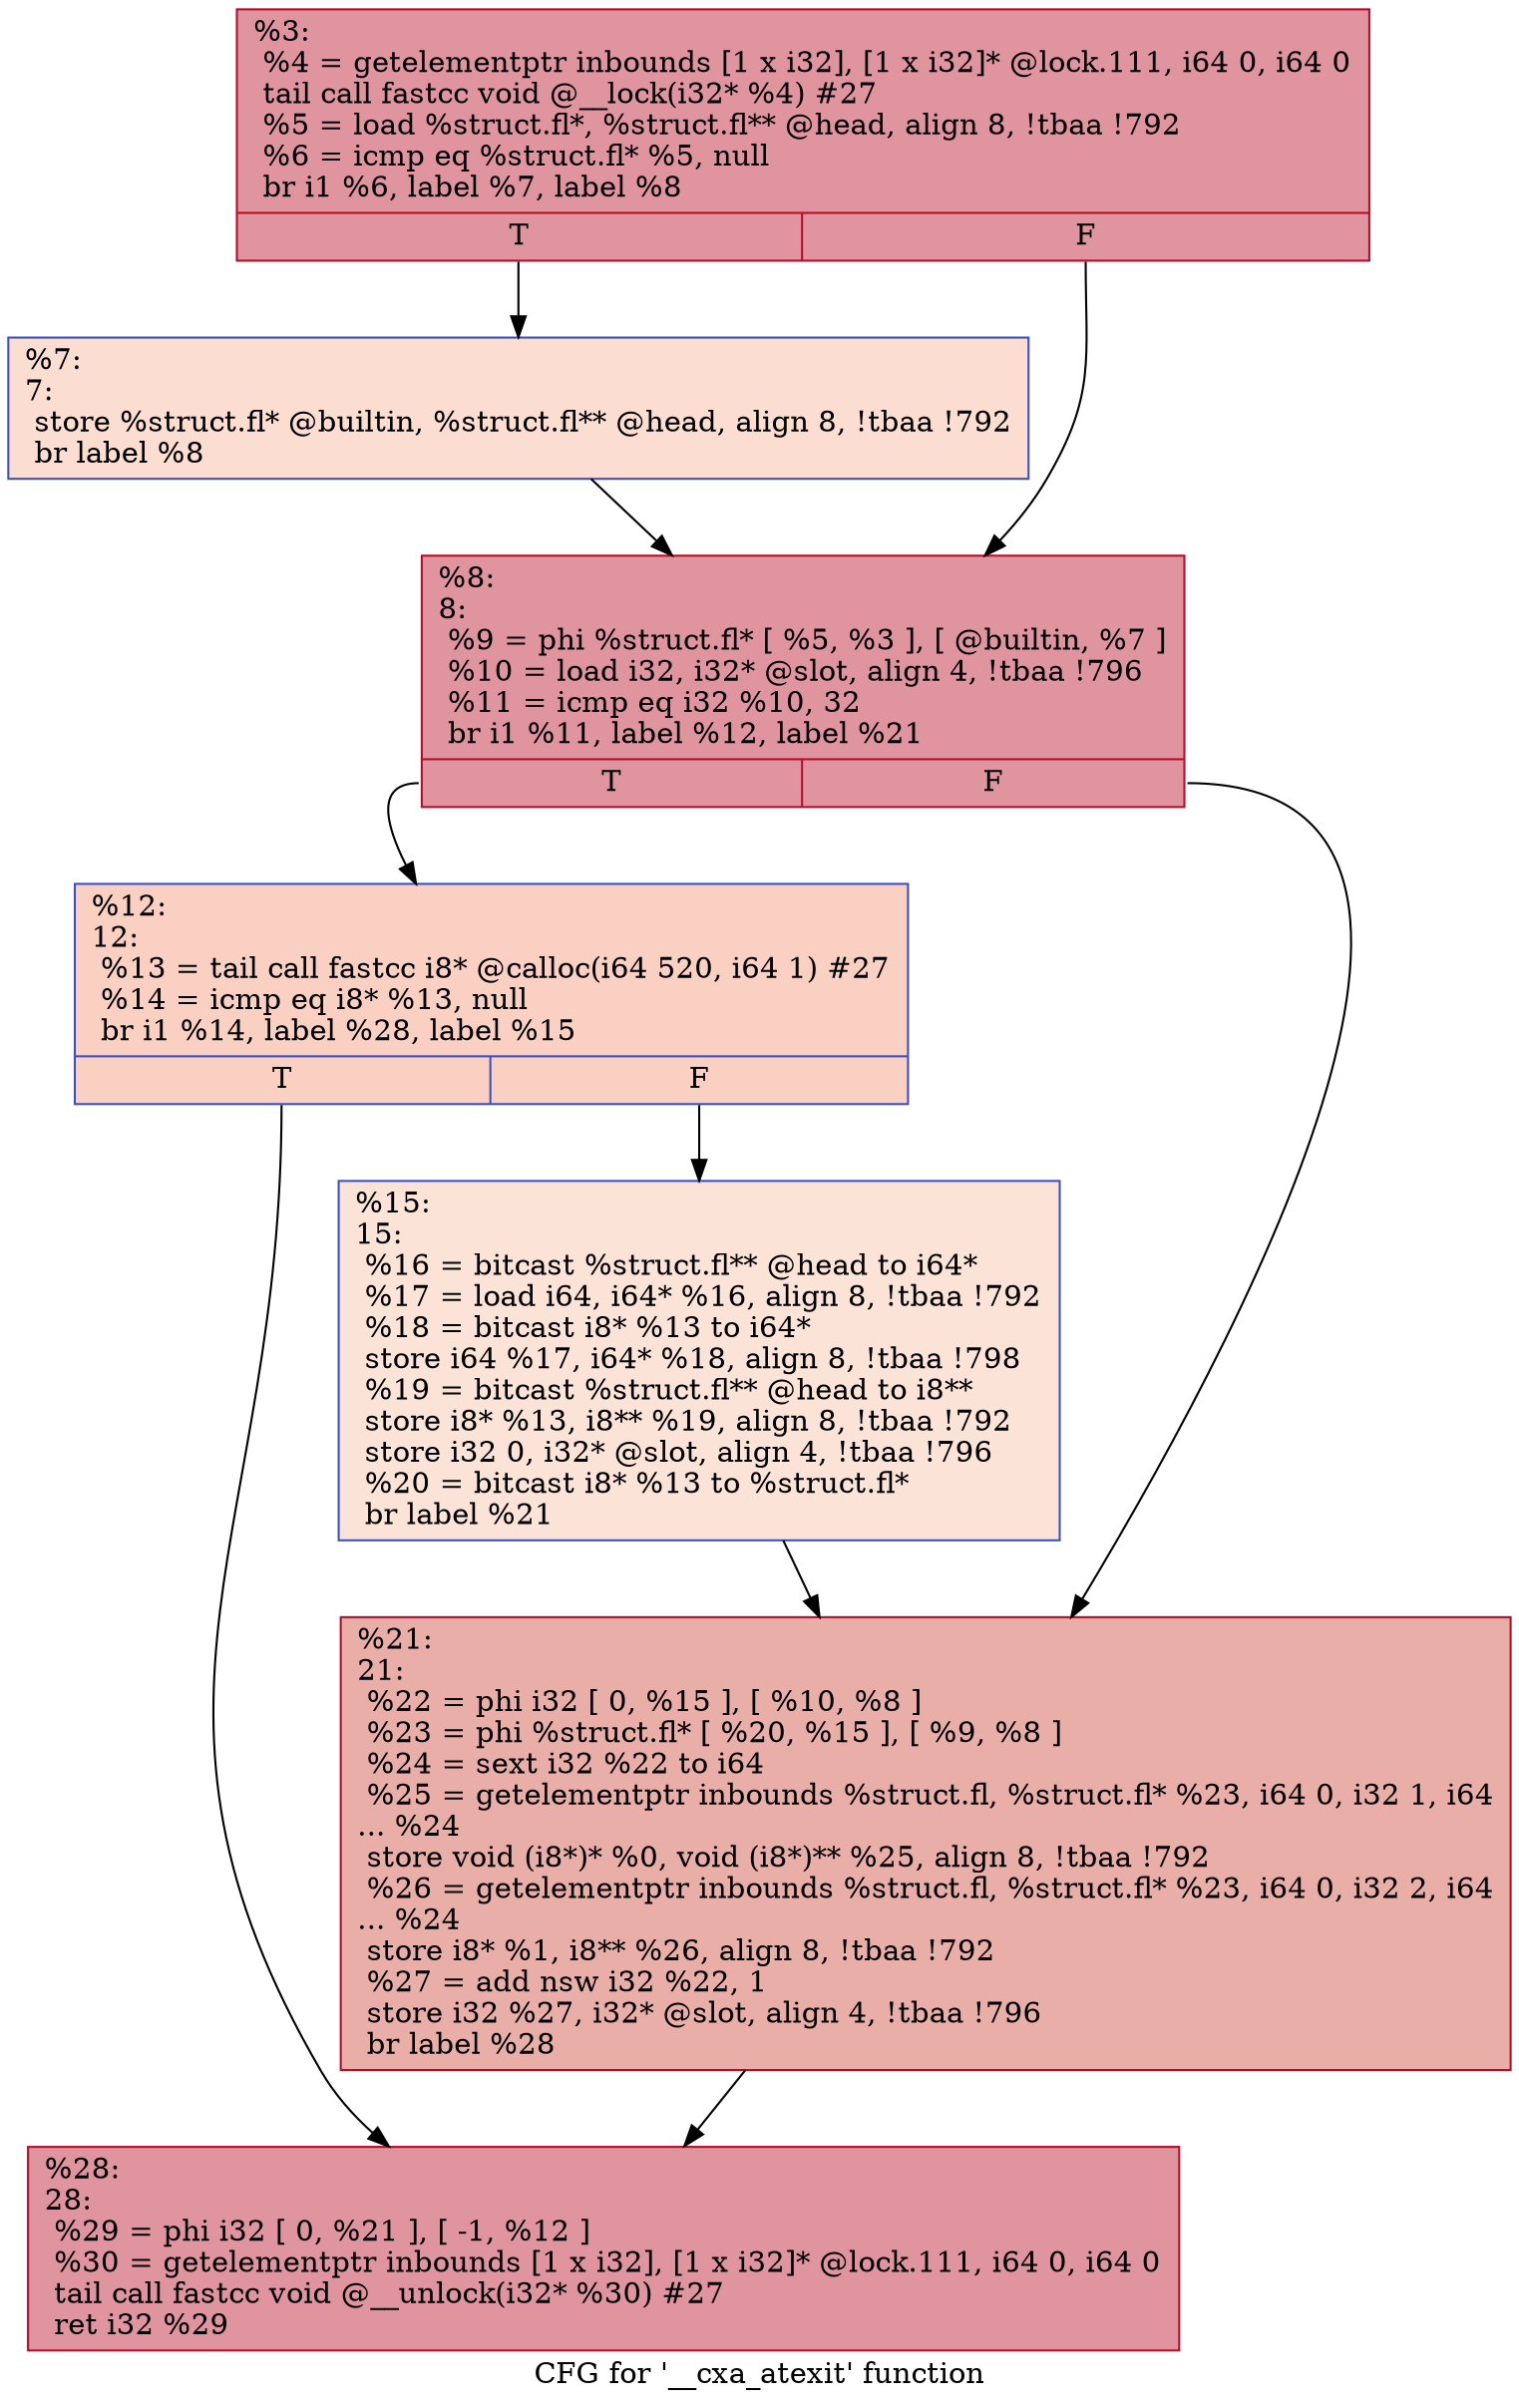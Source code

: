 digraph "CFG for '__cxa_atexit' function" {
	label="CFG for '__cxa_atexit' function";

	Node0x251a980 [shape=record,color="#b70d28ff", style=filled, fillcolor="#b70d2870",label="{%3:\l  %4 = getelementptr inbounds [1 x i32], [1 x i32]* @lock.111, i64 0, i64 0\l  tail call fastcc void @__lock(i32* %4) #27\l  %5 = load %struct.fl*, %struct.fl** @head, align 8, !tbaa !792\l  %6 = icmp eq %struct.fl* %5, null\l  br i1 %6, label %7, label %8\l|{<s0>T|<s1>F}}"];
	Node0x251a980:s0 -> Node0x251ac30;
	Node0x251a980:s1 -> Node0x251ac80;
	Node0x251ac30 [shape=record,color="#3d50c3ff", style=filled, fillcolor="#f7b39670",label="{%7:\l7:                                                \l  store %struct.fl* @builtin, %struct.fl** @head, align 8, !tbaa !792\l  br label %8\l}"];
	Node0x251ac30 -> Node0x251ac80;
	Node0x251ac80 [shape=record,color="#b70d28ff", style=filled, fillcolor="#b70d2870",label="{%8:\l8:                                                \l  %9 = phi %struct.fl* [ %5, %3 ], [ @builtin, %7 ]\l  %10 = load i32, i32* @slot, align 4, !tbaa !796\l  %11 = icmp eq i32 %10, 32\l  br i1 %11, label %12, label %21\l|{<s0>T|<s1>F}}"];
	Node0x251ac80:s0 -> Node0x251acd0;
	Node0x251ac80:s1 -> Node0x251ad70;
	Node0x251acd0 [shape=record,color="#3d50c3ff", style=filled, fillcolor="#f3947570",label="{%12:\l12:                                               \l  %13 = tail call fastcc i8* @calloc(i64 520, i64 1) #27\l  %14 = icmp eq i8* %13, null\l  br i1 %14, label %28, label %15\l|{<s0>T|<s1>F}}"];
	Node0x251acd0:s0 -> Node0x251adc0;
	Node0x251acd0:s1 -> Node0x251ad20;
	Node0x251ad20 [shape=record,color="#3d50c3ff", style=filled, fillcolor="#f6bfa670",label="{%15:\l15:                                               \l  %16 = bitcast %struct.fl** @head to i64*\l  %17 = load i64, i64* %16, align 8, !tbaa !792\l  %18 = bitcast i8* %13 to i64*\l  store i64 %17, i64* %18, align 8, !tbaa !798\l  %19 = bitcast %struct.fl** @head to i8**\l  store i8* %13, i8** %19, align 8, !tbaa !792\l  store i32 0, i32* @slot, align 4, !tbaa !796\l  %20 = bitcast i8* %13 to %struct.fl*\l  br label %21\l}"];
	Node0x251ad20 -> Node0x251ad70;
	Node0x251ad70 [shape=record,color="#b70d28ff", style=filled, fillcolor="#d0473d70",label="{%21:\l21:                                               \l  %22 = phi i32 [ 0, %15 ], [ %10, %8 ]\l  %23 = phi %struct.fl* [ %20, %15 ], [ %9, %8 ]\l  %24 = sext i32 %22 to i64\l  %25 = getelementptr inbounds %struct.fl, %struct.fl* %23, i64 0, i32 1, i64\l... %24\l  store void (i8*)* %0, void (i8*)** %25, align 8, !tbaa !792\l  %26 = getelementptr inbounds %struct.fl, %struct.fl* %23, i64 0, i32 2, i64\l... %24\l  store i8* %1, i8** %26, align 8, !tbaa !792\l  %27 = add nsw i32 %22, 1\l  store i32 %27, i32* @slot, align 4, !tbaa !796\l  br label %28\l}"];
	Node0x251ad70 -> Node0x251adc0;
	Node0x251adc0 [shape=record,color="#b70d28ff", style=filled, fillcolor="#b70d2870",label="{%28:\l28:                                               \l  %29 = phi i32 [ 0, %21 ], [ -1, %12 ]\l  %30 = getelementptr inbounds [1 x i32], [1 x i32]* @lock.111, i64 0, i64 0\l  tail call fastcc void @__unlock(i32* %30) #27\l  ret i32 %29\l}"];
}
